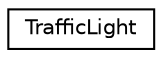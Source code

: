 digraph "Graphical Class Hierarchy"
{
  edge [fontname="Helvetica",fontsize="10",labelfontname="Helvetica",labelfontsize="10"];
  node [fontname="Helvetica",fontsize="10",shape=record];
  rankdir="LR";
  Node1 [label="TrafficLight",height=0.2,width=0.4,color="black", fillcolor="white", style="filled",URL="$class_traffic_light.html"];
}
